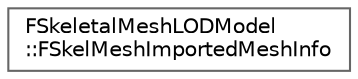 digraph "Graphical Class Hierarchy"
{
 // INTERACTIVE_SVG=YES
 // LATEX_PDF_SIZE
  bgcolor="transparent";
  edge [fontname=Helvetica,fontsize=10,labelfontname=Helvetica,labelfontsize=10];
  node [fontname=Helvetica,fontsize=10,shape=box,height=0.2,width=0.4];
  rankdir="LR";
  Node0 [id="Node000000",label="FSkeletalMeshLODModel\l::FSkelMeshImportedMeshInfo",height=0.2,width=0.4,color="grey40", fillcolor="white", style="filled",URL="$d9/d14/structFSkeletalMeshLODModel_1_1FSkelMeshImportedMeshInfo.html",tooltip=" "];
}
